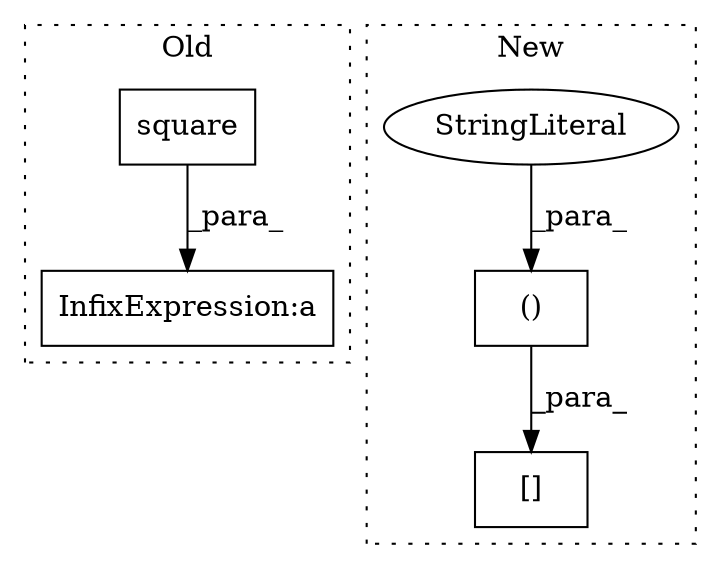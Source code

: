 digraph G {
subgraph cluster0 {
1 [label="square" a="32" s="1645,1658" l="7,1" shape="box"];
5 [label="InfixExpression:a" a="27" s="1626" l="3" shape="box"];
label = "Old";
style="dotted";
}
subgraph cluster1 {
2 [label="[]" a="2" s="846,885" l="9,2" shape="box"];
3 [label="()" a="106" s="855" l="30" shape="box"];
4 [label="StringLiteral" a="45" s="869" l="16" shape="ellipse"];
label = "New";
style="dotted";
}
1 -> 5 [label="_para_"];
3 -> 2 [label="_para_"];
4 -> 3 [label="_para_"];
}